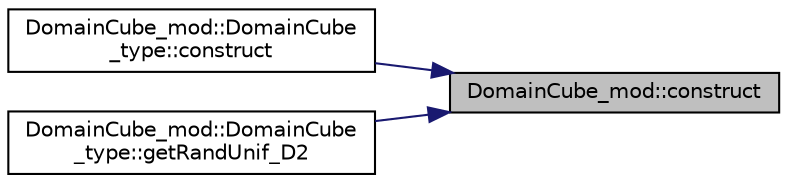 digraph "DomainCube_mod::construct"
{
 // LATEX_PDF_SIZE
  edge [fontname="Helvetica",fontsize="10",labelfontname="Helvetica",labelfontsize="10"];
  node [fontname="Helvetica",fontsize="10",shape=record];
  rankdir="RL";
  Node1 [label="DomainCube_mod::construct",height=0.2,width=0.4,color="black", fillcolor="grey75", style="filled", fontcolor="black",tooltip="Construct an object of type DomainCube_type."];
  Node1 -> Node2 [dir="back",color="midnightblue",fontsize="10",style="solid",fontname="Helvetica"];
  Node2 [label="DomainCube_mod::DomainCube\l_type::construct",height=0.2,width=0.4,color="black", fillcolor="white", style="filled",URL="$structDomainCube__mod_1_1DomainCube__type.html#a14bff959383d2371588f0bca42b03635",tooltip="Construct an object of type DomainCube_type."];
  Node1 -> Node3 [dir="back",color="midnightblue",fontsize="10",style="solid",fontname="Helvetica"];
  Node3 [label="DomainCube_mod::DomainCube\l_type::getRandUnif_D2",height=0.2,width=0.4,color="black", fillcolor="white", style="filled",URL="$structDomainCube__mod_1_1DomainCube__type.html#a3b464ccb6ce83e092d89e149e579f10a",tooltip=" "];
}
